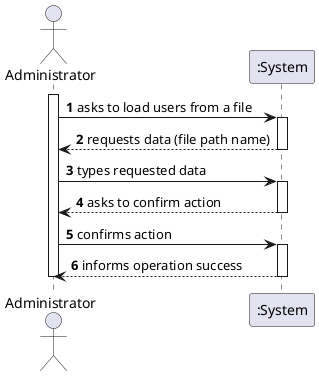 @startuml
autonumber
actor "Administrator" as ADMIN

activate ADMIN
ADMIN -> ":System" : asks to load users from a file
activate ":System"
":System" --> ADMIN : requests data (file path name)
deactivate ":System"

ADMIN -> ":System" : types requested data
activate ":System"
":System" --> ADMIN : asks to confirm action
deactivate ":System"

ADMIN -> ":System" : confirms action
activate ":System"
":System" --> ADMIN : informs operation success
deactivate ":System"

deactivate ADMIN

@enduml